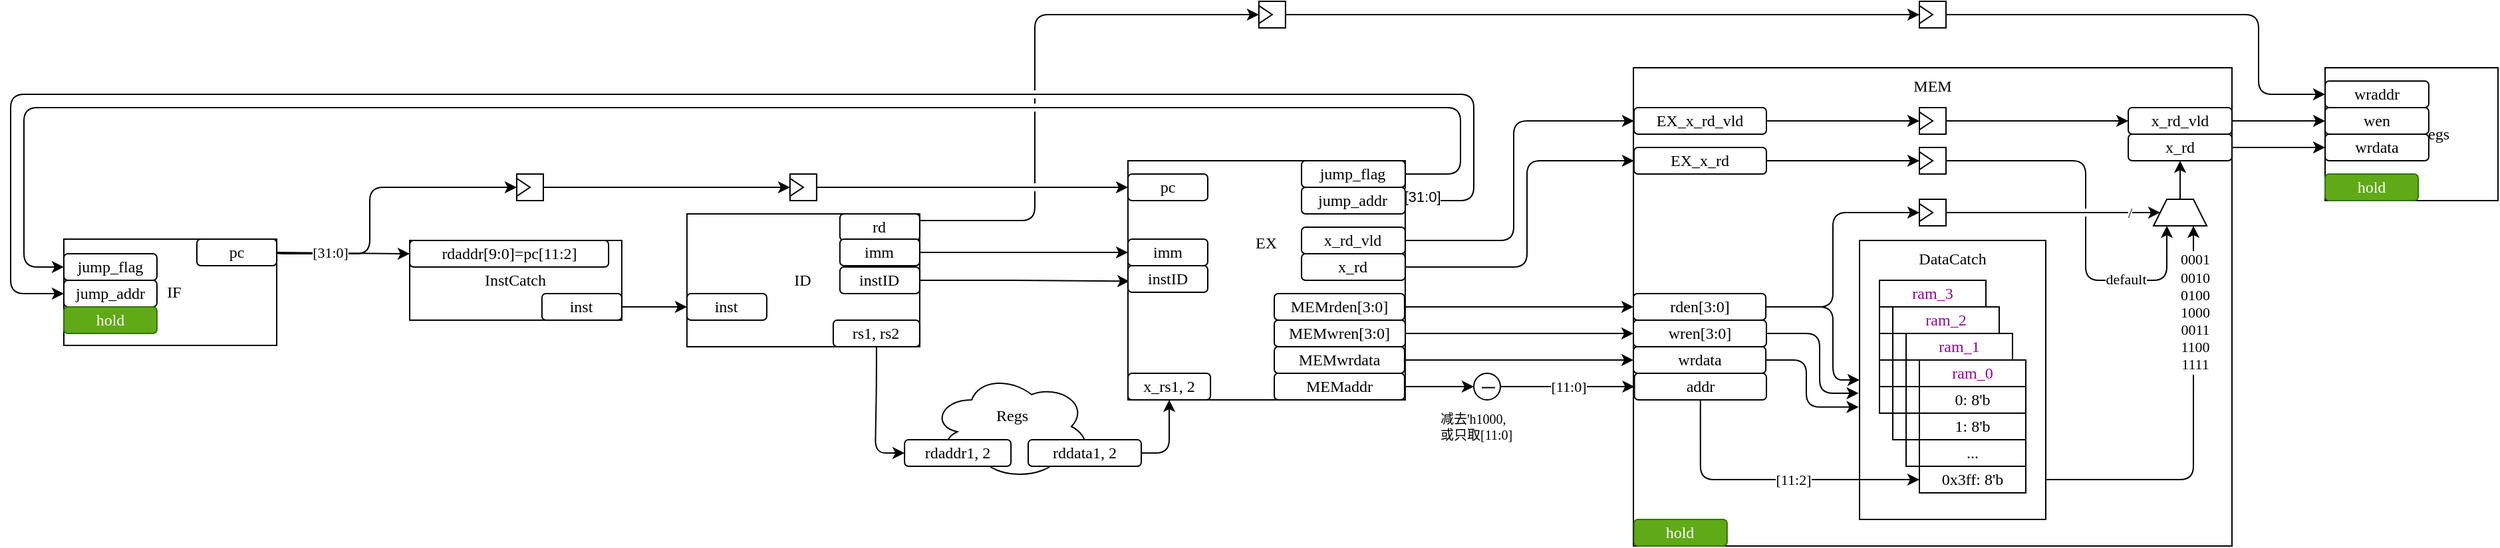 <mxfile>
    <diagram id="YQ9wzQnn78EDyqOodPP7" name="第 1 页">
        <mxGraphModel dx="2971" dy="1729" grid="1" gridSize="10" guides="1" tooltips="1" connect="1" arrows="1" fold="1" page="1" pageScale="1" pageWidth="1920" pageHeight="1200" math="0" shadow="0">
            <root>
                <mxCell id="0"/>
                <mxCell id="1" parent="0"/>
                <mxCell id="214" value="MEM" style="rounded=0;whiteSpace=wrap;html=1;strokeColor=default;fontFamily=Fira Code;fontSize=12;fontColor=default;fillColor=default;verticalAlign=top;" parent="1" vertex="1">
                    <mxGeometry x="1230" y="110" width="450" height="360" as="geometry"/>
                </mxCell>
                <mxCell id="39" value="EX&lt;br&gt;&lt;br&gt;&lt;br&gt;&lt;br&gt;&lt;br&gt;" style="rounded=0;whiteSpace=wrap;html=1;strokeColor=default;fontFamily=Fira Code;fontSize=12;fontColor=default;fillColor=default;" parent="1" vertex="1">
                    <mxGeometry x="850" y="180" width="208.44" height="180" as="geometry"/>
                </mxCell>
                <mxCell id="27" style="edgeStyle=orthogonalEdgeStyle;html=1;entryX=0;entryY=0.5;entryDx=0;entryDy=0;exitX=1;exitY=0.5;exitDx=0;exitDy=0;fontFamily=Fira Code;" parent="1" source="9" target="20" edge="1">
                    <mxGeometry relative="1" as="geometry">
                        <Array as="points">
                            <mxPoint x="488.44" y="290"/>
                            <mxPoint x="488.44" y="290"/>
                        </Array>
                    </mxGeometry>
                </mxCell>
                <mxCell id="37" style="edgeStyle=orthogonalEdgeStyle;html=1;exitX=0.5;exitY=1;exitDx=0;exitDy=0;entryX=0;entryY=0.5;entryDx=0;entryDy=0;fontFamily=Fira Code;" parent="1" source="21" target="30" edge="1">
                    <mxGeometry relative="1" as="geometry">
                        <Array as="points">
                            <mxPoint x="661" y="350"/>
                            <mxPoint x="660" y="350"/>
                            <mxPoint x="660" y="400"/>
                        </Array>
                        <mxPoint x="538.44" y="340" as="targetPoint"/>
                    </mxGeometry>
                </mxCell>
                <mxCell id="63" style="edgeStyle=orthogonalEdgeStyle;html=1;exitX=1;exitY=0.5;exitDx=0;exitDy=0;entryX=0.018;entryY=0.586;entryDx=0;entryDy=0;entryPerimeter=0;fontFamily=Fira Code;" parent="1" source="24" target="49" edge="1">
                    <mxGeometry relative="1" as="geometry">
                        <mxPoint x="808.44" y="277" as="targetPoint"/>
                    </mxGeometry>
                </mxCell>
                <mxCell id="62" style="edgeStyle=orthogonalEdgeStyle;html=1;exitX=1;exitY=0.5;exitDx=0;exitDy=0;entryX=0;entryY=0.5;entryDx=0;entryDy=0;fontFamily=Fira Code;" parent="1" source="25" target="50" edge="1">
                    <mxGeometry relative="1" as="geometry">
                        <mxPoint x="788.44" y="239" as="targetPoint"/>
                        <Array as="points"/>
                    </mxGeometry>
                </mxCell>
                <mxCell id="60" style="edgeStyle=orthogonalEdgeStyle;html=1;exitX=1;exitY=0.5;exitDx=0;exitDy=0;fontFamily=Fira Code;entryX=0;entryY=0.5;entryDx=0;entryDy=0;" parent="1" source="100" target="48" edge="1">
                    <mxGeometry relative="1" as="geometry">
                        <mxPoint x="648.44" y="175" as="sourcePoint"/>
                        <Array as="points">
                            <mxPoint x="830" y="200"/>
                            <mxPoint x="830" y="200"/>
                        </Array>
                        <mxPoint x="840" y="190" as="targetPoint"/>
                    </mxGeometry>
                </mxCell>
                <mxCell id="69" style="edgeStyle=orthogonalEdgeStyle;jumpStyle=gap;html=1;exitX=1;exitY=0.5;exitDx=0;exitDy=0;fontFamily=Fira Code;entryX=0;entryY=0.5;entryDx=0;entryDy=0;" parent="1" source="52" target="13" edge="1">
                    <mxGeometry relative="1" as="geometry">
                        <mxPoint x="-80" y="200" as="targetPoint"/>
                        <Array as="points">
                            <mxPoint x="1100" y="190"/>
                            <mxPoint x="1100" y="140"/>
                            <mxPoint x="20" y="140"/>
                            <mxPoint x="20" y="260"/>
                        </Array>
                    </mxGeometry>
                </mxCell>
                <mxCell id="70" style="edgeStyle=orthogonalEdgeStyle;jumpStyle=gap;html=1;exitX=1;exitY=0.5;exitDx=0;exitDy=0;fontFamily=Fira Code;entryX=0;entryY=0.5;entryDx=0;entryDy=0;" parent="1" source="46" target="14" edge="1">
                    <mxGeometry relative="1" as="geometry">
                        <mxPoint x="90" y="260" as="targetPoint"/>
                        <Array as="points">
                            <mxPoint x="1110" y="210"/>
                            <mxPoint x="1110" y="130"/>
                            <mxPoint x="10" y="130"/>
                            <mxPoint x="10" y="280"/>
                        </Array>
                        <mxPoint x="1049.96" y="260" as="sourcePoint"/>
                    </mxGeometry>
                </mxCell>
                <mxCell id="369" value="[31:0]" style="edgeLabel;html=1;align=center;verticalAlign=middle;resizable=0;points=[];" parent="70" vertex="1" connectable="0">
                    <mxGeometry x="-0.118" relative="1" as="geometry">
                        <mxPoint x="456" y="77" as="offset"/>
                    </mxGeometry>
                </mxCell>
                <mxCell id="99" value="" style="group;fontFamily=Fira Code;" parent="1" vertex="1" connectable="0">
                    <mxGeometry x="595.94" y="190" width="20" height="20" as="geometry"/>
                </mxCell>
                <mxCell id="100" value="" style="rounded=0;whiteSpace=wrap;html=1;fontFamily=Fira Code;" parent="99" vertex="1">
                    <mxGeometry width="20" height="20" as="geometry"/>
                </mxCell>
                <mxCell id="101" value="" style="triangle;whiteSpace=wrap;html=1;fontFamily=Fira Code;" parent="99" vertex="1">
                    <mxGeometry y="3.333" width="10" height="13.333" as="geometry"/>
                </mxCell>
                <mxCell id="102" value="" style="group;fontFamily=Fira Code;" parent="1" vertex="1" connectable="0">
                    <mxGeometry x="390.48" y="190.0" width="20" height="20" as="geometry"/>
                </mxCell>
                <mxCell id="103" value="" style="rounded=0;whiteSpace=wrap;html=1;fontFamily=Fira Code;" parent="102" vertex="1">
                    <mxGeometry width="20" height="20" as="geometry"/>
                </mxCell>
                <mxCell id="104" value="" style="triangle;whiteSpace=wrap;html=1;fontFamily=Fira Code;" parent="102" vertex="1">
                    <mxGeometry y="3.333" width="10" height="13.333" as="geometry"/>
                </mxCell>
                <mxCell id="105" style="edgeStyle=none;hachureGap=4;html=1;exitX=1;exitY=0.5;exitDx=0;exitDy=0;entryX=0;entryY=0.5;entryDx=0;entryDy=0;fontFamily=Fira Code;fontSize=16;" parent="1" source="103" target="101" edge="1">
                    <mxGeometry relative="1" as="geometry"/>
                </mxCell>
                <mxCell id="106" value="" style="group;fontFamily=Fira Code;" parent="1" vertex="1" connectable="0">
                    <mxGeometry x="690" y="340" width="170" height="80" as="geometry"/>
                </mxCell>
                <mxCell id="95" value="&lt;span style=&quot;font-size: 12px;&quot;&gt;Regs&lt;br&gt;&lt;br&gt;&lt;/span&gt;" style="ellipse;shape=cloud;whiteSpace=wrap;html=1;hachureGap=4;fontFamily=Fira Code;fontSize=20;" parent="106" vertex="1">
                    <mxGeometry x="12.5" width="120" height="80" as="geometry"/>
                </mxCell>
                <mxCell id="30" value="rdaddr1, 2" style="rounded=1;whiteSpace=wrap;html=1;strokeColor=default;fontFamily=Fira Code;fontSize=12;fontColor=default;fillColor=default;glass=0;shadow=0;" parent="106" vertex="1">
                    <mxGeometry x="-7.96" y="50" width="80" height="20" as="geometry"/>
                </mxCell>
                <mxCell id="33" value="rddata1, 2" style="rounded=1;whiteSpace=wrap;html=1;strokeColor=default;fontFamily=Fira Code;fontSize=12;fontColor=default;fillColor=default;glass=0;shadow=0;" parent="106" vertex="1">
                    <mxGeometry x="85" y="50" width="85" height="20" as="geometry"/>
                </mxCell>
                <mxCell id="111" value="" style="group;fontFamily=Fira Code;" parent="1" vertex="1" connectable="0">
                    <mxGeometry x="518.44" y="220" width="175" height="100" as="geometry"/>
                </mxCell>
                <mxCell id="18" value="ID" style="rounded=0;whiteSpace=wrap;html=1;strokeColor=default;fontFamily=Fira Code;fontSize=12;fontColor=default;fillColor=default;" parent="111" vertex="1">
                    <mxGeometry width="175" height="100" as="geometry"/>
                </mxCell>
                <mxCell id="20" value="inst" style="rounded=1;whiteSpace=wrap;html=1;strokeColor=default;fontFamily=Fira Code;fontSize=12;fontColor=default;fillColor=default;glass=0;shadow=0;" parent="111" vertex="1">
                    <mxGeometry y="60" width="60" height="20" as="geometry"/>
                </mxCell>
                <mxCell id="21" value="rs1, rs2" style="rounded=1;whiteSpace=wrap;html=1;strokeColor=default;fontFamily=Fira Code;fontSize=12;fontColor=default;fillColor=default;glass=0;shadow=0;" parent="111" vertex="1">
                    <mxGeometry x="110" y="80" width="65" height="20" as="geometry"/>
                </mxCell>
                <mxCell id="22" value="rd" style="rounded=1;whiteSpace=wrap;html=1;strokeColor=default;fontFamily=Fira Code;fontSize=12;fontColor=default;fillColor=default;glass=0;shadow=0;" parent="111" vertex="1">
                    <mxGeometry x="115" width="60" height="20" as="geometry"/>
                </mxCell>
                <mxCell id="24" value="instID" style="rounded=1;whiteSpace=wrap;html=1;strokeColor=default;fontFamily=Fira Code;fontSize=12;fontColor=default;fillColor=default;glass=0;shadow=0;" parent="111" vertex="1">
                    <mxGeometry x="115" y="40" width="60" height="20" as="geometry"/>
                </mxCell>
                <mxCell id="25" value="imm" style="rounded=1;whiteSpace=wrap;html=1;strokeColor=default;fontFamily=Fira Code;fontSize=12;fontColor=default;fillColor=default;glass=0;shadow=0;" parent="111" vertex="1">
                    <mxGeometry x="115" y="19" width="60" height="20" as="geometry"/>
                </mxCell>
                <mxCell id="45" value="x_rs1, 2" style="rounded=1;whiteSpace=wrap;html=1;strokeColor=default;fontFamily=Fira Code;fontSize=12;fontColor=default;fillColor=default;glass=0;shadow=0;" parent="1" vertex="1">
                    <mxGeometry x="850" y="340" width="62.04" height="20" as="geometry"/>
                </mxCell>
                <mxCell id="46" value="jump_addr" style="rounded=1;whiteSpace=wrap;html=1;strokeColor=default;fontFamily=Fira Code;fontSize=12;fontColor=default;fillColor=default;glass=0;shadow=0;" parent="1" vertex="1">
                    <mxGeometry x="980.48" y="200" width="77.96" height="20" as="geometry"/>
                </mxCell>
                <mxCell id="291" style="edgeStyle=orthogonalEdgeStyle;html=1;exitX=1;exitY=0.5;exitDx=0;exitDy=0;entryX=0;entryY=0.5;entryDx=0;entryDy=0;fontFamily=Fira Code;" parent="1" source="47" target="290" edge="1">
                    <mxGeometry relative="1" as="geometry">
                        <Array as="points">
                            <mxPoint x="1140" y="240"/>
                            <mxPoint x="1140" y="150"/>
                        </Array>
                    </mxGeometry>
                </mxCell>
                <mxCell id="47" value="x_rd_vld" style="rounded=1;whiteSpace=wrap;html=1;strokeColor=default;fontFamily=Fira Code;fontSize=12;fontColor=default;fillColor=default;glass=0;shadow=0;" parent="1" vertex="1">
                    <mxGeometry x="980.48" y="230" width="77.96" height="20" as="geometry"/>
                </mxCell>
                <mxCell id="48" value="pc" style="rounded=1;whiteSpace=wrap;html=1;strokeColor=default;fontFamily=Fira Code;fontSize=12;fontColor=default;fillColor=default;glass=0;shadow=0;" parent="1" vertex="1">
                    <mxGeometry x="850" y="190" width="60" height="20" as="geometry"/>
                </mxCell>
                <mxCell id="49" value="instID" style="rounded=1;whiteSpace=wrap;html=1;strokeColor=default;fontFamily=Fira Code;fontSize=12;fontColor=default;fillColor=default;glass=0;shadow=0;" parent="1" vertex="1">
                    <mxGeometry x="850" y="259" width="60" height="20" as="geometry"/>
                </mxCell>
                <mxCell id="50" value="imm" style="rounded=1;whiteSpace=wrap;html=1;strokeColor=default;fontFamily=Fira Code;fontSize=12;fontColor=default;fillColor=default;glass=0;shadow=0;" parent="1" vertex="1">
                    <mxGeometry x="850" y="239" width="60" height="20" as="geometry"/>
                </mxCell>
                <mxCell id="52" value="jump_flag" style="rounded=1;whiteSpace=wrap;html=1;strokeColor=default;fontFamily=Fira Code;fontSize=12;fontColor=default;fillColor=default;glass=0;shadow=0;" parent="1" vertex="1">
                    <mxGeometry x="980.48" y="180" width="77.96" height="20" as="geometry"/>
                </mxCell>
                <mxCell id="161" value="" style="group;fontFamily=Fira Code;" parent="1" vertex="1" connectable="0">
                    <mxGeometry x="948.44" y="60" width="20" height="20" as="geometry"/>
                </mxCell>
                <mxCell id="162" value="" style="rounded=0;whiteSpace=wrap;html=1;fontFamily=Fira Code;" parent="161" vertex="1">
                    <mxGeometry width="20" height="20" as="geometry"/>
                </mxCell>
                <mxCell id="163" value="" style="triangle;whiteSpace=wrap;html=1;fontFamily=Fira Code;" parent="161" vertex="1">
                    <mxGeometry y="3.333" width="10" height="13.333" as="geometry"/>
                </mxCell>
                <mxCell id="168" style="edgeStyle=orthogonalEdgeStyle;jumpStyle=gap;html=1;exitX=1;exitY=0.25;exitDx=0;exitDy=0;entryX=0;entryY=0.5;entryDx=0;entryDy=0;fontFamily=Fira Code;" parent="1" source="22" target="163" edge="1">
                    <mxGeometry relative="1" as="geometry">
                        <Array as="points">
                            <mxPoint x="780" y="225"/>
                            <mxPoint x="780" y="70"/>
                        </Array>
                    </mxGeometry>
                </mxCell>
                <mxCell id="169" style="edgeStyle=orthogonalEdgeStyle;jumpStyle=gap;html=1;exitX=1;exitY=0.5;exitDx=0;exitDy=0;entryX=0;entryY=0.5;entryDx=0;entryDy=0;fontFamily=Fira Code;" parent="1" source="162" target="184" edge="1">
                    <mxGeometry relative="1" as="geometry">
                        <mxPoint x="1200.44" y="100.2" as="targetPoint"/>
                        <Array as="points">
                            <mxPoint x="990.48" y="70"/>
                            <mxPoint x="990.48" y="70"/>
                        </Array>
                    </mxGeometry>
                </mxCell>
                <mxCell id="172" style="edgeStyle=orthogonalEdgeStyle;jumpStyle=gap;html=1;fontFamily=Fira Code;exitX=1;exitY=0.5;exitDx=0;exitDy=0;entryX=0;entryY=0.5;entryDx=0;entryDy=0;" parent="1" source="233" target="218" edge="1">
                    <mxGeometry relative="1" as="geometry">
                        <mxPoint x="1150" y="320" as="sourcePoint"/>
                        <mxPoint x="1200" y="280" as="targetPoint"/>
                        <Array as="points">
                            <mxPoint x="1200" y="350"/>
                            <mxPoint x="1200" y="350"/>
                        </Array>
                    </mxGeometry>
                </mxCell>
                <mxCell id="358" value="[11:0]" style="edgeLabel;html=1;align=center;verticalAlign=middle;resizable=0;points=[];fontFamily=Fira Code;" parent="172" vertex="1" connectable="0">
                    <mxGeometry x="0.538" y="2" relative="1" as="geometry">
                        <mxPoint x="-27" y="2" as="offset"/>
                    </mxGeometry>
                </mxCell>
                <mxCell id="236" style="edgeStyle=orthogonalEdgeStyle;html=1;exitX=1;exitY=0.5;exitDx=0;exitDy=0;entryX=0;entryY=0.5;entryDx=0;entryDy=0;fontSize=10;fontFamily=Fira Code;" parent="1" source="170" target="233" edge="1">
                    <mxGeometry relative="1" as="geometry">
                        <Array as="points">
                            <mxPoint x="1080" y="350"/>
                        </Array>
                    </mxGeometry>
                </mxCell>
                <mxCell id="170" value="MEMaddr" style="rounded=1;whiteSpace=wrap;html=1;strokeColor=default;fontFamily=Fira Code;fontSize=12;fontColor=default;fillColor=default;glass=0;shadow=0;" parent="1" vertex="1">
                    <mxGeometry x="960" y="340" width="97.96" height="20" as="geometry"/>
                </mxCell>
                <mxCell id="4" value="InstCatch" style="rounded=0;whiteSpace=wrap;html=1;strokeColor=default;fontFamily=Fira Code;fontSize=12;fontColor=default;fillColor=default;verticalAlign=middle;" parent="1" vertex="1">
                    <mxGeometry x="310" y="240" width="159.44" height="60" as="geometry"/>
                </mxCell>
                <mxCell id="8" value="rdaddr[9:0]=pc[11:2]" style="rounded=1;whiteSpace=wrap;html=1;strokeColor=default;fontFamily=Fira Code;fontSize=12;fontColor=default;fillColor=default;glass=0;shadow=0;" parent="1" vertex="1">
                    <mxGeometry x="310" y="240" width="149.52" height="20" as="geometry"/>
                </mxCell>
                <mxCell id="9" value="inst" style="rounded=1;whiteSpace=wrap;html=1;strokeColor=default;fontFamily=Fira Code;fontSize=12;fontColor=default;fillColor=default;glass=0;shadow=0;" parent="1" vertex="1">
                    <mxGeometry x="409.44" y="280" width="60" height="20" as="geometry"/>
                </mxCell>
                <mxCell id="185" style="edgeStyle=orthogonalEdgeStyle;jumpStyle=gap;html=1;exitX=1;exitY=0.5;exitDx=0;exitDy=0;fontFamily=Fira Code;entryX=0;entryY=0.5;entryDx=0;entryDy=0;" parent="1" source="181" target="200" edge="1">
                    <mxGeometry relative="1" as="geometry">
                        <mxPoint x="1180" y="250" as="targetPoint"/>
                        <Array as="points">
                            <mxPoint x="1150" y="260"/>
                            <mxPoint x="1150" y="180"/>
                        </Array>
                    </mxGeometry>
                </mxCell>
                <mxCell id="181" value="x_rd" style="rounded=1;whiteSpace=wrap;html=1;strokeColor=default;fontFamily=Fira Code;fontSize=12;fontColor=default;fillColor=default;glass=0;shadow=0;" parent="1" vertex="1">
                    <mxGeometry x="980.48" y="250" width="77.96" height="20" as="geometry"/>
                </mxCell>
                <mxCell id="182" value="" style="group;fontFamily=Fira Code;" parent="1" vertex="1" connectable="0">
                    <mxGeometry x="1445" y="60" width="20" height="20" as="geometry"/>
                </mxCell>
                <mxCell id="183" value="" style="rounded=0;whiteSpace=wrap;html=1;fontFamily=Fira Code;" parent="182" vertex="1">
                    <mxGeometry width="20" height="20" as="geometry"/>
                </mxCell>
                <mxCell id="184" value="" style="triangle;whiteSpace=wrap;html=1;fontFamily=Fira Code;" parent="182" vertex="1">
                    <mxGeometry y="3.333" width="10" height="13.333" as="geometry"/>
                </mxCell>
                <mxCell id="194" style="edgeStyle=orthogonalEdgeStyle;jumpStyle=gap;html=1;exitX=1;exitY=0.5;exitDx=0;exitDy=0;entryX=0;entryY=0.5;entryDx=0;entryDy=0;fontFamily=Fira Code;" parent="1" source="108" target="8" edge="1">
                    <mxGeometry relative="1" as="geometry">
                        <Array as="points">
                            <mxPoint x="220" y="250"/>
                            <mxPoint x="310" y="249"/>
                        </Array>
                        <mxPoint x="240.96" y="249" as="sourcePoint"/>
                    </mxGeometry>
                </mxCell>
                <mxCell id="198" style="edgeStyle=orthogonalEdgeStyle;jumpStyle=gap;html=1;exitX=1;exitY=0.5;exitDx=0;exitDy=0;entryX=0;entryY=0.5;entryDx=0;entryDy=0;fontFamily=Fira Code;" parent="1" source="108" target="104" edge="1">
                    <mxGeometry relative="1" as="geometry">
                        <Array as="points">
                            <mxPoint x="280" y="250"/>
                            <mxPoint x="280" y="200"/>
                        </Array>
                        <mxPoint x="240.96" y="249" as="sourcePoint"/>
                    </mxGeometry>
                </mxCell>
                <mxCell id="313" style="edgeStyle=orthogonalEdgeStyle;jumpStyle=gap;html=1;exitX=1;exitY=0.5;exitDx=0;exitDy=0;entryX=0;entryY=0.5;entryDx=0;entryDy=0;fontFamily=Fira Code;" parent="1" source="200" target="312" edge="1">
                    <mxGeometry relative="1" as="geometry"/>
                </mxCell>
                <mxCell id="200" value="EX_x_rd" style="rounded=1;whiteSpace=wrap;html=1;strokeColor=default;fontFamily=Fira Code;fontSize=12;fontColor=default;fillColor=default;glass=0;shadow=0;" parent="1" vertex="1">
                    <mxGeometry x="1230.44" y="170" width="99.56" height="20" as="geometry"/>
                </mxCell>
                <mxCell id="203" style="edgeStyle=orthogonalEdgeStyle;html=1;exitX=1;exitY=0.5;exitDx=0;exitDy=0;entryX=0;entryY=0.5;entryDx=0;entryDy=0;fontFamily=Fira Code;" parent="1" source="201" target="202" edge="1">
                    <mxGeometry relative="1" as="geometry">
                        <Array as="points">
                            <mxPoint x="1230" y="330"/>
                        </Array>
                    </mxGeometry>
                </mxCell>
                <mxCell id="201" value="MEMwrdata" style="rounded=1;whiteSpace=wrap;html=1;strokeColor=default;fontFamily=Fira Code;fontSize=12;fontColor=default;fillColor=default;glass=0;shadow=0;" parent="1" vertex="1">
                    <mxGeometry x="960" y="320" width="97.96" height="20" as="geometry"/>
                </mxCell>
                <mxCell id="364" style="edgeStyle=orthogonalEdgeStyle;html=1;exitX=1;exitY=0.5;exitDx=0;exitDy=0;entryX=-0.005;entryY=0.597;entryDx=0;entryDy=0;entryPerimeter=0;" parent="1" source="202" target="337" edge="1">
                    <mxGeometry relative="1" as="geometry">
                        <Array as="points">
                            <mxPoint x="1360" y="330"/>
                            <mxPoint x="1360" y="365"/>
                        </Array>
                    </mxGeometry>
                </mxCell>
                <mxCell id="202" value="wrdata" style="rounded=1;whiteSpace=wrap;html=1;strokeColor=default;fontFamily=Fira Code;fontSize=12;fontColor=default;fillColor=default;glass=0;shadow=0;" parent="1" vertex="1">
                    <mxGeometry x="1230" y="320" width="99.56" height="20" as="geometry"/>
                </mxCell>
                <mxCell id="218" value="addr" style="rounded=1;whiteSpace=wrap;html=1;strokeColor=default;fontFamily=Fira Code;fontSize=12;fontColor=default;fillColor=default;glass=0;shadow=0;" parent="1" vertex="1">
                    <mxGeometry x="1230.74" y="340" width="99.26" height="20" as="geometry"/>
                </mxCell>
                <mxCell id="235" value="" style="group;fontFamily=Fira Code;" parent="1" vertex="1" connectable="0">
                    <mxGeometry x="1110" y="340" width="22" height="22" as="geometry"/>
                </mxCell>
                <mxCell id="233" value="" style="ellipse;whiteSpace=wrap;html=1;aspect=fixed;sketch=0;strokeColor=default;fontSize=10;fontFamily=Fira Code;" parent="235" vertex="1">
                    <mxGeometry width="20" height="20" as="geometry"/>
                </mxCell>
                <mxCell id="234" value="" style="endArrow=none;html=1;fontSize=10;fontFamily=Fira Code;" parent="235" edge="1">
                    <mxGeometry width="50" height="50" relative="1" as="geometry">
                        <mxPoint x="6" y="10.79" as="sourcePoint"/>
                        <mxPoint x="16" y="10.79" as="targetPoint"/>
                    </mxGeometry>
                </mxCell>
                <mxCell id="237" value="减去'h1000,&lt;br&gt;或只取[11:0]&lt;br&gt;" style="text;strokeColor=none;fillColor=none;align=left;verticalAlign=middle;spacingLeft=4;spacingRight=4;overflow=hidden;points=[[0,0.5],[1,0.5]];portConstraint=eastwest;rotatable=0;whiteSpace=wrap;html=1;sketch=0;fontSize=10;fontFamily=Fira Code;" parent="1" vertex="1">
                    <mxGeometry x="1079" y="365" width="84" height="30" as="geometry"/>
                </mxCell>
                <mxCell id="363" style="edgeStyle=orthogonalEdgeStyle;html=1;exitX=1;exitY=0.5;exitDx=0;exitDy=0;entryX=-0.005;entryY=0.546;entryDx=0;entryDy=0;entryPerimeter=0;" parent="1" source="288" target="337" edge="1">
                    <mxGeometry relative="1" as="geometry">
                        <Array as="points">
                            <mxPoint x="1370" y="310"/>
                            <mxPoint x="1370" y="355"/>
                            <mxPoint x="1399" y="355"/>
                        </Array>
                    </mxGeometry>
                </mxCell>
                <mxCell id="288" value="wren[3:0]" style="rounded=1;whiteSpace=wrap;html=1;strokeColor=default;fontFamily=Fira Code;fontSize=12;fontColor=default;fillColor=default;glass=0;shadow=0;" parent="1" vertex="1">
                    <mxGeometry x="1230" y="300" width="100" height="20" as="geometry"/>
                </mxCell>
                <mxCell id="319" style="edgeStyle=orthogonalEdgeStyle;jumpStyle=gap;html=1;exitX=1;exitY=0.5;exitDx=0;exitDy=0;entryX=0;entryY=0.5;entryDx=0;entryDy=0;fontFamily=Fira Code;" parent="1" source="289" target="305" edge="1">
                    <mxGeometry relative="1" as="geometry">
                        <Array as="points">
                            <mxPoint x="1380" y="290"/>
                            <mxPoint x="1380" y="219"/>
                        </Array>
                    </mxGeometry>
                </mxCell>
                <mxCell id="361" style="edgeStyle=orthogonalEdgeStyle;html=1;exitX=1;exitY=0.5;exitDx=0;exitDy=0;" parent="1" source="289" target="337" edge="1">
                    <mxGeometry relative="1" as="geometry">
                        <Array as="points">
                            <mxPoint x="1380" y="290"/>
                            <mxPoint x="1380" y="345"/>
                        </Array>
                    </mxGeometry>
                </mxCell>
                <mxCell id="289" value="rden[3:0]" style="rounded=1;whiteSpace=wrap;html=1;strokeColor=default;fontFamily=Fira Code;fontSize=12;fontColor=default;fillColor=default;glass=0;shadow=0;" parent="1" vertex="1">
                    <mxGeometry x="1230" y="280" width="99.56" height="20" as="geometry"/>
                </mxCell>
                <mxCell id="328" style="edgeStyle=orthogonalEdgeStyle;jumpStyle=gap;html=1;exitX=1;exitY=0.5;exitDx=0;exitDy=0;entryX=0;entryY=0.5;entryDx=0;entryDy=0;fontFamily=Fira Code;" parent="1" source="290" target="327" edge="1">
                    <mxGeometry relative="1" as="geometry"/>
                </mxCell>
                <mxCell id="290" value="EX_x_rd_vld" style="rounded=1;whiteSpace=wrap;html=1;strokeColor=default;fontFamily=Fira Code;fontSize=12;fontColor=default;fillColor=default;glass=0;shadow=0;" parent="1" vertex="1">
                    <mxGeometry x="1230.44" y="140" width="99.56" height="20" as="geometry"/>
                </mxCell>
                <mxCell id="298" style="edgeStyle=orthogonalEdgeStyle;html=1;exitX=1;exitY=0.5;exitDx=0;exitDy=0;entryX=0;entryY=0.5;entryDx=0;entryDy=0;fontFamily=Fira Code;" parent="1" source="292" target="288" edge="1">
                    <mxGeometry relative="1" as="geometry">
                        <Array as="points">
                            <mxPoint x="1230" y="310"/>
                        </Array>
                    </mxGeometry>
                </mxCell>
                <mxCell id="292" value="MEMwren[3:0]" style="rounded=1;whiteSpace=wrap;html=1;strokeColor=default;fontFamily=Fira Code;fontSize=12;fontColor=default;fillColor=default;glass=0;shadow=0;" parent="1" vertex="1">
                    <mxGeometry x="960" y="300" width="98.48" height="20" as="geometry"/>
                </mxCell>
                <mxCell id="297" style="edgeStyle=orthogonalEdgeStyle;html=1;exitX=1;exitY=0.5;exitDx=0;exitDy=0;fontFamily=Fira Code;entryX=0;entryY=0.5;entryDx=0;entryDy=0;" parent="1" source="293" target="289" edge="1">
                    <mxGeometry relative="1" as="geometry">
                        <Array as="points">
                            <mxPoint x="1200" y="290"/>
                            <mxPoint x="1200" y="290"/>
                        </Array>
                        <mxPoint x="1180" y="290" as="targetPoint"/>
                    </mxGeometry>
                </mxCell>
                <mxCell id="293" value="MEMrden[3:0]" style="rounded=1;whiteSpace=wrap;html=1;strokeColor=default;fontFamily=Fira Code;fontSize=12;fontColor=default;fillColor=default;glass=0;shadow=0;" parent="1" vertex="1">
                    <mxGeometry x="960" y="280" width="97.96" height="20" as="geometry"/>
                </mxCell>
                <mxCell id="335" style="edgeStyle=orthogonalEdgeStyle;html=1;exitX=1;exitY=0.5;exitDx=0;exitDy=0;entryX=0;entryY=0.5;entryDx=0;entryDy=0;fontFamily=Fira Code;" parent="1" source="299" target="331" edge="1">
                    <mxGeometry relative="1" as="geometry"/>
                </mxCell>
                <mxCell id="299" value="x_rd_vld" style="rounded=1;whiteSpace=wrap;html=1;strokeColor=default;fontFamily=Fira Code;fontSize=12;fontColor=default;fillColor=default;glass=0;shadow=0;" parent="1" vertex="1">
                    <mxGeometry x="1602.04" y="140" width="77.96" height="20" as="geometry"/>
                </mxCell>
                <mxCell id="336" style="edgeStyle=orthogonalEdgeStyle;html=1;exitX=1;exitY=0.5;exitDx=0;exitDy=0;entryX=0;entryY=0.5;entryDx=0;entryDy=0;fontFamily=Fira Code;" parent="1" source="300" target="333" edge="1">
                    <mxGeometry relative="1" as="geometry"/>
                </mxCell>
                <mxCell id="300" value="x_rd" style="rounded=1;whiteSpace=wrap;html=1;strokeColor=default;fontFamily=Fira Code;fontSize=12;fontColor=default;fillColor=default;glass=0;shadow=0;" parent="1" vertex="1">
                    <mxGeometry x="1602.04" y="160" width="77.96" height="20" as="geometry"/>
                </mxCell>
                <mxCell id="322" style="edgeStyle=orthogonalEdgeStyle;jumpStyle=gap;html=1;exitX=0.5;exitY=0;exitDx=0;exitDy=0;entryX=0.5;entryY=1;entryDx=0;entryDy=0;fontFamily=Fira Code;" parent="1" source="301" target="300" edge="1">
                    <mxGeometry relative="1" as="geometry"/>
                </mxCell>
                <mxCell id="301" value="" style="shape=trapezoid;perimeter=trapezoidPerimeter;whiteSpace=wrap;html=1;fixedSize=1;direction=east;size=10;fontFamily=Fira Code;" parent="1" vertex="1">
                    <mxGeometry x="1621.02" y="209" width="40" height="20" as="geometry"/>
                </mxCell>
                <mxCell id="303" value="" style="group;fontFamily=Fira Code;" parent="1" vertex="1" connectable="0">
                    <mxGeometry x="1445" y="209" width="20" height="20" as="geometry"/>
                </mxCell>
                <mxCell id="304" value="" style="rounded=0;whiteSpace=wrap;html=1;fontFamily=Fira Code;" parent="303" vertex="1">
                    <mxGeometry width="20" height="20" as="geometry"/>
                </mxCell>
                <mxCell id="305" value="" style="triangle;whiteSpace=wrap;html=1;fontFamily=Fira Code;" parent="303" vertex="1">
                    <mxGeometry y="3.333" width="10" height="13.333" as="geometry"/>
                </mxCell>
                <mxCell id="310" value="" style="group;fontFamily=Fira Code;" parent="1" vertex="1" connectable="0">
                    <mxGeometry x="1445" y="170" width="20" height="20" as="geometry"/>
                </mxCell>
                <mxCell id="311" value="" style="rounded=0;whiteSpace=wrap;html=1;fontFamily=Fira Code;" parent="310" vertex="1">
                    <mxGeometry width="20" height="20" as="geometry"/>
                </mxCell>
                <mxCell id="312" value="" style="triangle;whiteSpace=wrap;html=1;fontFamily=Fira Code;" parent="310" vertex="1">
                    <mxGeometry y="3.333" width="10" height="13.333" as="geometry"/>
                </mxCell>
                <mxCell id="325" value="" style="group;fontFamily=Fira Code;" parent="1" vertex="1" connectable="0">
                    <mxGeometry x="1445" y="140" width="20" height="20" as="geometry"/>
                </mxCell>
                <mxCell id="326" value="" style="rounded=0;whiteSpace=wrap;html=1;fontFamily=Fira Code;" parent="325" vertex="1">
                    <mxGeometry width="20" height="20" as="geometry"/>
                </mxCell>
                <mxCell id="327" value="" style="triangle;whiteSpace=wrap;html=1;fontFamily=Fira Code;" parent="325" vertex="1">
                    <mxGeometry y="3.333" width="10" height="13.333" as="geometry"/>
                </mxCell>
                <mxCell id="329" style="edgeStyle=orthogonalEdgeStyle;jumpStyle=gap;html=1;exitX=1;exitY=0.5;exitDx=0;exitDy=0;entryX=0;entryY=0.5;entryDx=0;entryDy=0;fontFamily=Fira Code;" parent="1" source="326" target="299" edge="1">
                    <mxGeometry relative="1" as="geometry"/>
                </mxCell>
                <mxCell id="330" value="&amp;nbsp; &amp;nbsp; &amp;nbsp; &amp;nbsp; &amp;nbsp; &amp;nbsp;Regs" style="rounded=0;whiteSpace=wrap;html=1;strokeColor=default;fontFamily=Fira Code;fontSize=12;fontColor=default;fillColor=default;" parent="1" vertex="1">
                    <mxGeometry x="1750" y="110" width="130" height="100" as="geometry"/>
                </mxCell>
                <mxCell id="331" value="wen" style="rounded=1;whiteSpace=wrap;html=1;strokeColor=default;fontFamily=Fira Code;fontSize=12;fontColor=default;fillColor=default;glass=0;shadow=0;" parent="1" vertex="1">
                    <mxGeometry x="1750" y="140" width="77.96" height="20" as="geometry"/>
                </mxCell>
                <mxCell id="332" value="wraddr" style="rounded=1;whiteSpace=wrap;html=1;strokeColor=default;fontFamily=Fira Code;fontSize=12;fontColor=default;fillColor=default;glass=0;shadow=0;" parent="1" vertex="1">
                    <mxGeometry x="1750" y="120" width="77.96" height="20" as="geometry"/>
                </mxCell>
                <mxCell id="333" value="wrdata" style="rounded=1;whiteSpace=wrap;html=1;strokeColor=default;fontFamily=Fira Code;fontSize=12;fontColor=default;fillColor=default;glass=0;shadow=0;" parent="1" vertex="1">
                    <mxGeometry x="1750" y="160" width="77.96" height="20" as="geometry"/>
                </mxCell>
                <mxCell id="334" style="edgeStyle=orthogonalEdgeStyle;html=1;exitX=1;exitY=0.5;exitDx=0;exitDy=0;entryX=0;entryY=0.5;entryDx=0;entryDy=0;fontFamily=Fira Code;" parent="1" source="183" target="332" edge="1">
                    <mxGeometry relative="1" as="geometry">
                        <mxPoint x="1720" y="70.333" as="targetPoint"/>
                        <Array as="points">
                            <mxPoint x="1700" y="70"/>
                            <mxPoint x="1700" y="130"/>
                        </Array>
                    </mxGeometry>
                </mxCell>
                <mxCell id="347" style="edgeStyle=orthogonalEdgeStyle;html=1;exitX=1;exitY=0.5;exitDx=0;exitDy=0;entryX=0.5;entryY=1;entryDx=0;entryDy=0;fontFamily=Fira Code;" parent="1" source="33" target="45" edge="1">
                    <mxGeometry relative="1" as="geometry"/>
                </mxCell>
                <mxCell id="351" style="edgeStyle=orthogonalEdgeStyle;jumpStyle=gap;html=1;exitX=1;exitY=0.5;exitDx=0;exitDy=0;entryX=0.75;entryY=1;entryDx=0;entryDy=0;fontFamily=Fira Code;" parent="1" source="285" target="301" edge="1">
                    <mxGeometry relative="1" as="geometry"/>
                </mxCell>
                <mxCell id="357" value="0001&lt;br&gt;0010&lt;br&gt;0100&lt;br&gt;1000&lt;br&gt;0011&lt;br&gt;1100&lt;br&gt;1111" style="edgeLabel;html=1;align=center;verticalAlign=middle;resizable=0;points=[];fontFamily=Fira Code;" parent="351" vertex="1" connectable="0">
                    <mxGeometry x="0.594" y="-1" relative="1" as="geometry">
                        <mxPoint as="offset"/>
                    </mxGeometry>
                </mxCell>
                <mxCell id="352" style="edgeStyle=orthogonalEdgeStyle;jumpStyle=gap;html=1;exitX=1;exitY=0.5;exitDx=0;exitDy=0;entryX=0;entryY=0.5;entryDx=0;entryDy=0;fontFamily=Fira Code;" parent="1" source="304" target="301" edge="1">
                    <mxGeometry relative="1" as="geometry"/>
                </mxCell>
                <mxCell id="359" value="/" style="edgeLabel;html=1;align=center;verticalAlign=middle;resizable=0;points=[];fontFamily=Fira Code;" parent="352" vertex="1" connectable="0">
                    <mxGeometry x="0.807" relative="1" as="geometry">
                        <mxPoint x="-8" as="offset"/>
                    </mxGeometry>
                </mxCell>
                <mxCell id="353" style="edgeStyle=orthogonalEdgeStyle;jumpStyle=gap;html=1;exitX=1;exitY=0.5;exitDx=0;exitDy=0;entryX=0.25;entryY=1;entryDx=0;entryDy=0;fontFamily=Fira Code;" parent="1" source="311" target="301" edge="1">
                    <mxGeometry relative="1" as="geometry">
                        <Array as="points">
                            <mxPoint x="1570" y="180"/>
                            <mxPoint x="1570" y="270"/>
                            <mxPoint x="1631" y="270"/>
                        </Array>
                    </mxGeometry>
                </mxCell>
                <mxCell id="356" value="default" style="edgeLabel;html=1;align=center;verticalAlign=middle;resizable=0;points=[];fontFamily=Fira Code;" parent="353" vertex="1" connectable="0">
                    <mxGeometry x="0.601" relative="1" as="geometry">
                        <mxPoint x="-13" y="-1" as="offset"/>
                    </mxGeometry>
                </mxCell>
                <mxCell id="5" value="&amp;nbsp; IF" style="rounded=0;whiteSpace=wrap;html=1;strokeColor=default;fontFamily=Fira Code;fontSize=12;fontColor=default;fillColor=default;" parent="1" vertex="1">
                    <mxGeometry x="50" y="239" width="160.04" height="80" as="geometry"/>
                </mxCell>
                <mxCell id="13" value="jump_flag" style="rounded=1;whiteSpace=wrap;html=1;strokeColor=default;fontFamily=Fira Code;fontSize=12;fontColor=default;fillColor=default;glass=0;shadow=0;" parent="1" vertex="1">
                    <mxGeometry x="50" y="250" width="70" height="20" as="geometry"/>
                </mxCell>
                <mxCell id="14" value="jump_addr" style="rounded=1;whiteSpace=wrap;html=1;strokeColor=default;fontFamily=Fira Code;fontSize=12;fontColor=default;fillColor=default;glass=0;shadow=0;" parent="1" vertex="1">
                    <mxGeometry x="50" y="270" width="70" height="20" as="geometry"/>
                </mxCell>
                <mxCell id="108" value="pc" style="rounded=1;whiteSpace=wrap;html=1;strokeColor=default;fontFamily=Fira Code;fontSize=12;fontColor=default;fillColor=default;glass=0;shadow=0;" parent="1" vertex="1">
                    <mxGeometry x="150" y="239" width="60.04" height="20" as="geometry"/>
                </mxCell>
                <mxCell id="360" value="hold" style="rounded=1;whiteSpace=wrap;html=1;strokeColor=#2D7600;fontFamily=Fira Code;fontSize=12;fontColor=#ffffff;fillColor=#60a917;glass=0;shadow=0;" parent="1" vertex="1">
                    <mxGeometry x="50" y="290" width="70" height="20" as="geometry"/>
                </mxCell>
                <mxCell id="362" value="" style="group" parent="1" vertex="1" connectable="0">
                    <mxGeometry x="1400" y="240" width="140" height="210" as="geometry"/>
                </mxCell>
                <mxCell id="337" value="DataCatch" style="rounded=0;whiteSpace=wrap;html=1;strokeColor=default;fontFamily=Fira Code;fontSize=12;fontColor=default;fillColor=default;verticalAlign=top;" parent="362" vertex="1">
                    <mxGeometry width="140" height="210" as="geometry"/>
                </mxCell>
                <mxCell id="243" value="" style="group;labelBackgroundColor=default;fillColor=default;fontFamily=Fira Code;" parent="362" vertex="1" connectable="0">
                    <mxGeometry x="15" y="30" width="110" height="160" as="geometry"/>
                </mxCell>
                <mxCell id="231" value="0: 8'b" style="rounded=0;whiteSpace=wrap;html=1;strokeColor=default;fontFamily=Fira Code;fontSize=12;fontColor=default;fillColor=default;glass=0;shadow=0;container=0;labelBackgroundColor=default;" parent="243" vertex="1">
                    <mxGeometry y="20" width="80" height="20" as="geometry"/>
                </mxCell>
                <mxCell id="232" value="1: 8'b" style="rounded=0;whiteSpace=wrap;html=1;strokeColor=default;fontFamily=Fira Code;fontSize=12;fontColor=default;fillColor=default;glass=0;shadow=0;container=0;labelBackgroundColor=default;" parent="243" vertex="1">
                    <mxGeometry y="40" width="80" height="20" as="geometry"/>
                </mxCell>
                <mxCell id="238" value="..." style="rounded=0;whiteSpace=wrap;html=1;strokeColor=default;fontFamily=Fira Code;fontSize=12;fontColor=default;fillColor=default;glass=0;shadow=0;container=0;labelBackgroundColor=default;" parent="243" vertex="1">
                    <mxGeometry y="60" width="80" height="20" as="geometry"/>
                </mxCell>
                <mxCell id="239" value="0xfff: 8'b" style="rounded=0;whiteSpace=wrap;html=1;strokeColor=default;fontFamily=Fira Code;fontSize=12;fontColor=default;fillColor=default;glass=0;shadow=0;container=0;labelBackgroundColor=default;" parent="243" vertex="1">
                    <mxGeometry y="80" width="80" height="20" as="geometry"/>
                </mxCell>
                <mxCell id="242" value="ram_3" style="rounded=0;whiteSpace=wrap;html=1;fontFamily=Fira Code;fontSize=12;fillColor=default;glass=0;shadow=0;container=0;labelBackgroundColor=default;fontColor=#990099;" parent="243" vertex="1">
                    <mxGeometry width="80" height="20" as="geometry"/>
                </mxCell>
                <mxCell id="269" value="" style="group;labelBackgroundColor=default;fillColor=default;fontFamily=Fira Code;" parent="243" vertex="1" connectable="0">
                    <mxGeometry x="10" y="20" width="100" height="140" as="geometry"/>
                </mxCell>
                <mxCell id="270" value="0: 8'b" style="rounded=0;whiteSpace=wrap;html=1;strokeColor=default;fontFamily=Fira Code;fontSize=12;fontColor=default;fillColor=default;glass=0;shadow=0;container=0;labelBackgroundColor=default;" parent="269" vertex="1">
                    <mxGeometry y="20" width="80" height="20" as="geometry"/>
                </mxCell>
                <mxCell id="271" value="1: 8'b" style="rounded=0;whiteSpace=wrap;html=1;strokeColor=default;fontFamily=Fira Code;fontSize=12;fontColor=default;fillColor=default;glass=0;shadow=0;container=0;labelBackgroundColor=default;" parent="269" vertex="1">
                    <mxGeometry y="40" width="80" height="20" as="geometry"/>
                </mxCell>
                <mxCell id="272" value="..." style="rounded=0;whiteSpace=wrap;html=1;strokeColor=default;fontFamily=Fira Code;fontSize=12;fontColor=default;fillColor=default;glass=0;shadow=0;container=0;labelBackgroundColor=default;" parent="269" vertex="1">
                    <mxGeometry y="60" width="80" height="20" as="geometry"/>
                </mxCell>
                <mxCell id="273" value="0xfff: 8'b" style="rounded=0;whiteSpace=wrap;html=1;strokeColor=default;fontFamily=Fira Code;fontSize=12;fontColor=default;fillColor=default;glass=0;shadow=0;container=0;labelBackgroundColor=default;" parent="269" vertex="1">
                    <mxGeometry y="80" width="80" height="20" as="geometry"/>
                </mxCell>
                <mxCell id="274" value="ram_2" style="rounded=0;whiteSpace=wrap;html=1;fontFamily=Fira Code;fontSize=12;fillColor=default;glass=0;shadow=0;container=0;labelBackgroundColor=default;fontColor=#990099;" parent="269" vertex="1">
                    <mxGeometry width="80" height="20" as="geometry"/>
                </mxCell>
                <mxCell id="275" value="" style="group;labelBackgroundColor=default;fillColor=default;fontFamily=Fira Code;" parent="269" vertex="1" connectable="0">
                    <mxGeometry x="10" y="20" width="90" height="120" as="geometry"/>
                </mxCell>
                <mxCell id="276" value="0: 8'b" style="rounded=0;whiteSpace=wrap;html=1;strokeColor=default;fontFamily=Fira Code;fontSize=12;fontColor=default;fillColor=default;glass=0;shadow=0;container=0;labelBackgroundColor=default;" parent="275" vertex="1">
                    <mxGeometry y="20" width="80" height="20" as="geometry"/>
                </mxCell>
                <mxCell id="277" value="1: 8'b" style="rounded=0;whiteSpace=wrap;html=1;strokeColor=default;fontFamily=Fira Code;fontSize=12;fontColor=default;fillColor=default;glass=0;shadow=0;container=0;labelBackgroundColor=default;" parent="275" vertex="1">
                    <mxGeometry y="40" width="80" height="20" as="geometry"/>
                </mxCell>
                <mxCell id="278" value="..." style="rounded=0;whiteSpace=wrap;html=1;strokeColor=default;fontFamily=Fira Code;fontSize=12;fontColor=default;fillColor=default;glass=0;shadow=0;container=0;labelBackgroundColor=default;" parent="275" vertex="1">
                    <mxGeometry y="60" width="80" height="20" as="geometry"/>
                </mxCell>
                <mxCell id="279" value="0xfff: 8'b" style="rounded=0;whiteSpace=wrap;html=1;strokeColor=default;fontFamily=Fira Code;fontSize=12;fontColor=default;fillColor=default;glass=0;shadow=0;container=0;labelBackgroundColor=default;" parent="275" vertex="1">
                    <mxGeometry y="80" width="80" height="20" as="geometry"/>
                </mxCell>
                <mxCell id="280" value="ram_1" style="rounded=0;whiteSpace=wrap;html=1;fontFamily=Fira Code;fontSize=12;fillColor=default;glass=0;shadow=0;container=0;labelBackgroundColor=default;fontColor=#990099;" parent="275" vertex="1">
                    <mxGeometry width="80" height="20" as="geometry"/>
                </mxCell>
                <mxCell id="281" value="" style="group;labelBackgroundColor=default;fillColor=default;fontFamily=Fira Code;" parent="275" vertex="1" connectable="0">
                    <mxGeometry x="10" y="20" width="80" height="100" as="geometry"/>
                </mxCell>
                <mxCell id="282" value="0: 8'b" style="rounded=0;whiteSpace=wrap;html=1;strokeColor=default;fontFamily=Fira Code;fontSize=12;fontColor=default;fillColor=default;glass=0;shadow=0;container=0;labelBackgroundColor=default;" parent="281" vertex="1">
                    <mxGeometry y="20" width="80" height="20" as="geometry"/>
                </mxCell>
                <mxCell id="283" value="1: 8'b" style="rounded=0;whiteSpace=wrap;html=1;strokeColor=default;fontFamily=Fira Code;fontSize=12;fontColor=default;fillColor=default;glass=0;shadow=0;container=0;labelBackgroundColor=default;" parent="281" vertex="1">
                    <mxGeometry y="40" width="80" height="20" as="geometry"/>
                </mxCell>
                <mxCell id="284" value="..." style="rounded=0;whiteSpace=wrap;html=1;strokeColor=default;fontFamily=Fira Code;fontSize=12;fontColor=default;fillColor=default;glass=0;shadow=0;container=0;labelBackgroundColor=default;" parent="281" vertex="1">
                    <mxGeometry y="60" width="80" height="20" as="geometry"/>
                </mxCell>
                <mxCell id="285" value="0x3ff: 8'b" style="rounded=0;whiteSpace=wrap;html=1;strokeColor=default;fontFamily=Fira Code;fontSize=12;fontColor=default;fillColor=default;glass=0;shadow=0;container=0;labelBackgroundColor=default;" parent="281" vertex="1">
                    <mxGeometry y="80" width="80" height="20" as="geometry"/>
                </mxCell>
                <mxCell id="286" value="ram_0" style="rounded=0;whiteSpace=wrap;html=1;fontFamily=Fira Code;fontSize=12;fillColor=default;glass=0;shadow=0;container=0;labelBackgroundColor=default;fontColor=#990099;" parent="281" vertex="1">
                    <mxGeometry width="80" height="20" as="geometry"/>
                </mxCell>
                <mxCell id="315" style="edgeStyle=orthogonalEdgeStyle;jumpStyle=gap;html=1;exitX=0.5;exitY=1;exitDx=0;exitDy=0;entryX=0;entryY=0.5;entryDx=0;entryDy=0;fontFamily=Fira Code;" parent="1" source="218" target="285" edge="1">
                    <mxGeometry relative="1" as="geometry">
                        <Array as="points">
                            <mxPoint x="1280" y="420"/>
                        </Array>
                        <mxPoint x="1200" y="360" as="targetPoint"/>
                    </mxGeometry>
                </mxCell>
                <mxCell id="324" value="[11:2]" style="edgeLabel;html=1;align=center;verticalAlign=middle;resizable=0;points=[];fontFamily=Fira Code;" parent="315" vertex="1" connectable="0">
                    <mxGeometry x="-0.116" relative="1" as="geometry">
                        <mxPoint x="30" as="offset"/>
                    </mxGeometry>
                </mxCell>
                <mxCell id="365" value="hold" style="rounded=1;whiteSpace=wrap;html=1;strokeColor=#2D7600;fontFamily=Fira Code;fontSize=12;fontColor=#ffffff;fillColor=#60a917;glass=0;shadow=0;" parent="1" vertex="1">
                    <mxGeometry x="1230.44" y="450" width="70" height="20" as="geometry"/>
                </mxCell>
                <mxCell id="366" value="hold" style="rounded=1;whiteSpace=wrap;html=1;strokeColor=#2D7600;fontFamily=Fira Code;fontSize=12;fontColor=#ffffff;fillColor=#60a917;glass=0;shadow=0;" parent="1" vertex="1">
                    <mxGeometry x="1750" y="190" width="70" height="20" as="geometry"/>
                </mxCell>
                <mxCell id="367" value="[31:0]" style="edgeLabel;html=1;align=center;verticalAlign=middle;resizable=0;points=[];fontFamily=Fira Code;" parent="1" vertex="1" connectable="0">
                    <mxGeometry x="249.998" y="249.0" as="geometry"/>
                </mxCell>
            </root>
        </mxGraphModel>
    </diagram>
</mxfile>